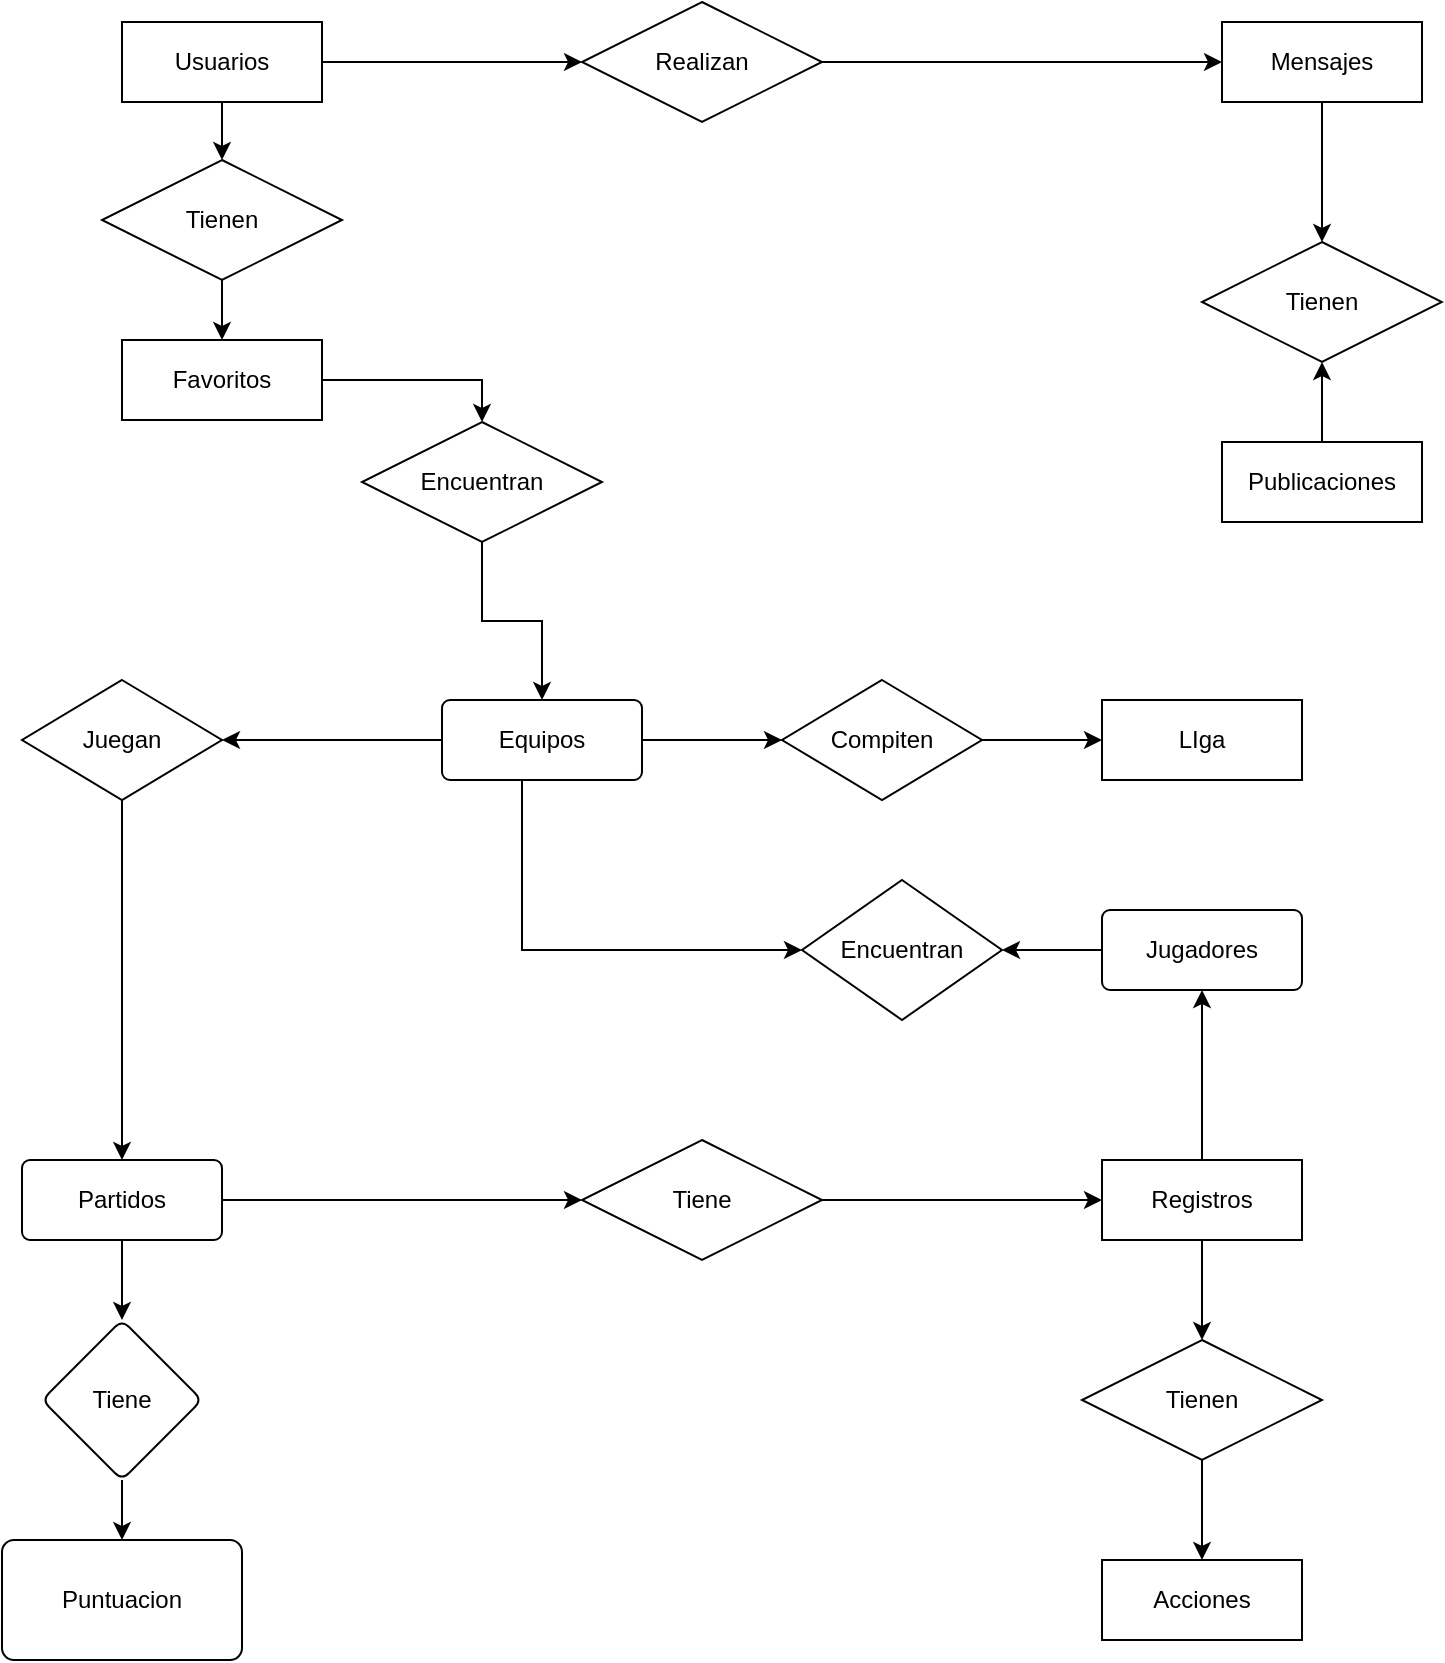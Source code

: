 <mxfile version="22.0.6" type="github">
  <diagram name="Página-1" id="DS3o_UY9G--7Oo-8YWIJ">
    <mxGraphModel dx="1290" dy="1782" grid="1" gridSize="10" guides="1" tooltips="1" connect="1" arrows="1" fold="1" page="1" pageScale="1" pageWidth="827" pageHeight="1169" math="0" shadow="0">
      <root>
        <mxCell id="0" />
        <mxCell id="1" parent="0" />
        <mxCell id="iGgiF6e9J_qJln3gcq5z-39" style="edgeStyle=orthogonalEdgeStyle;rounded=0;orthogonalLoop=1;jettySize=auto;html=1;" edge="1" parent="1" source="iGgiF6e9J_qJln3gcq5z-31" target="iGgiF6e9J_qJln3gcq5z-36">
          <mxGeometry relative="1" as="geometry" />
        </mxCell>
        <mxCell id="iGgiF6e9J_qJln3gcq5z-31" value="Juegan" style="shape=rhombus;perimeter=rhombusPerimeter;whiteSpace=wrap;html=1;align=center;" vertex="1" parent="1">
          <mxGeometry x="50" y="-830" width="100" height="60" as="geometry" />
        </mxCell>
        <mxCell id="iGgiF6e9J_qJln3gcq5z-55" style="edgeStyle=orthogonalEdgeStyle;rounded=0;orthogonalLoop=1;jettySize=auto;html=1;entryX=0;entryY=0.5;entryDx=0;entryDy=0;" edge="1" parent="1" source="iGgiF6e9J_qJln3gcq5z-35" target="iGgiF6e9J_qJln3gcq5z-50">
          <mxGeometry relative="1" as="geometry" />
        </mxCell>
        <mxCell id="iGgiF6e9J_qJln3gcq5z-72" style="edgeStyle=orthogonalEdgeStyle;rounded=0;orthogonalLoop=1;jettySize=auto;html=1;entryX=0;entryY=0.5;entryDx=0;entryDy=0;" edge="1" parent="1" source="iGgiF6e9J_qJln3gcq5z-35" target="iGgiF6e9J_qJln3gcq5z-45">
          <mxGeometry relative="1" as="geometry">
            <Array as="points">
              <mxPoint x="300" y="-695" />
            </Array>
          </mxGeometry>
        </mxCell>
        <mxCell id="iGgiF6e9J_qJln3gcq5z-76" style="edgeStyle=orthogonalEdgeStyle;rounded=0;orthogonalLoop=1;jettySize=auto;html=1;" edge="1" parent="1" source="iGgiF6e9J_qJln3gcq5z-35" target="iGgiF6e9J_qJln3gcq5z-31">
          <mxGeometry relative="1" as="geometry" />
        </mxCell>
        <mxCell id="iGgiF6e9J_qJln3gcq5z-35" value="Equipos" style="rounded=1;arcSize=10;whiteSpace=wrap;html=1;align=center;" vertex="1" parent="1">
          <mxGeometry x="260" y="-820" width="100" height="40" as="geometry" />
        </mxCell>
        <mxCell id="iGgiF6e9J_qJln3gcq5z-65" value="" style="edgeStyle=orthogonalEdgeStyle;rounded=0;orthogonalLoop=1;jettySize=auto;html=1;" edge="1" parent="1" source="iGgiF6e9J_qJln3gcq5z-36" target="iGgiF6e9J_qJln3gcq5z-63">
          <mxGeometry relative="1" as="geometry" />
        </mxCell>
        <mxCell id="iGgiF6e9J_qJln3gcq5z-92" value="" style="edgeStyle=orthogonalEdgeStyle;rounded=0;orthogonalLoop=1;jettySize=auto;html=1;" edge="1" parent="1" source="iGgiF6e9J_qJln3gcq5z-36" target="iGgiF6e9J_qJln3gcq5z-91">
          <mxGeometry relative="1" as="geometry" />
        </mxCell>
        <mxCell id="iGgiF6e9J_qJln3gcq5z-36" value="Partidos" style="rounded=1;arcSize=10;whiteSpace=wrap;html=1;align=center;" vertex="1" parent="1">
          <mxGeometry x="50" y="-590" width="100" height="40" as="geometry" />
        </mxCell>
        <mxCell id="iGgiF6e9J_qJln3gcq5z-42" value="LIga" style="whiteSpace=wrap;html=1;align=center;" vertex="1" parent="1">
          <mxGeometry x="590" y="-820" width="100" height="40" as="geometry" />
        </mxCell>
        <mxCell id="iGgiF6e9J_qJln3gcq5z-46" style="edgeStyle=orthogonalEdgeStyle;rounded=0;orthogonalLoop=1;jettySize=auto;html=1;" edge="1" parent="1" source="iGgiF6e9J_qJln3gcq5z-43" target="iGgiF6e9J_qJln3gcq5z-45">
          <mxGeometry relative="1" as="geometry" />
        </mxCell>
        <mxCell id="iGgiF6e9J_qJln3gcq5z-43" value="Jugadores" style="rounded=1;arcSize=10;whiteSpace=wrap;html=1;align=center;" vertex="1" parent="1">
          <mxGeometry x="590" y="-715" width="100" height="40" as="geometry" />
        </mxCell>
        <mxCell id="iGgiF6e9J_qJln3gcq5z-100" value="" style="edgeStyle=orthogonalEdgeStyle;rounded=0;orthogonalLoop=1;jettySize=auto;html=1;" edge="1" parent="1" source="iGgiF6e9J_qJln3gcq5z-44" target="iGgiF6e9J_qJln3gcq5z-98">
          <mxGeometry relative="1" as="geometry" />
        </mxCell>
        <mxCell id="iGgiF6e9J_qJln3gcq5z-102" value="" style="edgeStyle=orthogonalEdgeStyle;rounded=0;orthogonalLoop=1;jettySize=auto;html=1;" edge="1" parent="1" source="iGgiF6e9J_qJln3gcq5z-44" target="iGgiF6e9J_qJln3gcq5z-95">
          <mxGeometry relative="1" as="geometry" />
        </mxCell>
        <mxCell id="iGgiF6e9J_qJln3gcq5z-44" value="Usuarios" style="whiteSpace=wrap;html=1;align=center;" vertex="1" parent="1">
          <mxGeometry x="100" y="-1159" width="100" height="40" as="geometry" />
        </mxCell>
        <mxCell id="iGgiF6e9J_qJln3gcq5z-45" value="Encuentran" style="shape=rhombus;perimeter=rhombusPerimeter;whiteSpace=wrap;html=1;align=center;" vertex="1" parent="1">
          <mxGeometry x="440" y="-730" width="100" height="70" as="geometry" />
        </mxCell>
        <mxCell id="iGgiF6e9J_qJln3gcq5z-52" style="edgeStyle=orthogonalEdgeStyle;rounded=0;orthogonalLoop=1;jettySize=auto;html=1;entryX=0;entryY=0.5;entryDx=0;entryDy=0;" edge="1" parent="1" source="iGgiF6e9J_qJln3gcq5z-50" target="iGgiF6e9J_qJln3gcq5z-42">
          <mxGeometry relative="1" as="geometry" />
        </mxCell>
        <mxCell id="iGgiF6e9J_qJln3gcq5z-50" value="Compiten" style="shape=rhombus;perimeter=rhombusPerimeter;whiteSpace=wrap;html=1;align=center;" vertex="1" parent="1">
          <mxGeometry x="430" y="-830" width="100" height="60" as="geometry" />
        </mxCell>
        <mxCell id="iGgiF6e9J_qJln3gcq5z-66" value="" style="edgeStyle=orthogonalEdgeStyle;rounded=0;orthogonalLoop=1;jettySize=auto;html=1;" edge="1" parent="1" source="iGgiF6e9J_qJln3gcq5z-63" target="iGgiF6e9J_qJln3gcq5z-64">
          <mxGeometry relative="1" as="geometry" />
        </mxCell>
        <mxCell id="iGgiF6e9J_qJln3gcq5z-63" value="Tiene&lt;br&gt;" style="shape=rhombus;perimeter=rhombusPerimeter;whiteSpace=wrap;html=1;align=center;" vertex="1" parent="1">
          <mxGeometry x="330" y="-600" width="120" height="60" as="geometry" />
        </mxCell>
        <mxCell id="iGgiF6e9J_qJln3gcq5z-73" value="" style="edgeStyle=orthogonalEdgeStyle;rounded=0;orthogonalLoop=1;jettySize=auto;html=1;" edge="1" parent="1" source="iGgiF6e9J_qJln3gcq5z-64" target="iGgiF6e9J_qJln3gcq5z-43">
          <mxGeometry relative="1" as="geometry" />
        </mxCell>
        <mxCell id="iGgiF6e9J_qJln3gcq5z-74" value="" style="edgeStyle=orthogonalEdgeStyle;rounded=0;orthogonalLoop=1;jettySize=auto;html=1;" edge="1" parent="1" source="iGgiF6e9J_qJln3gcq5z-64" target="iGgiF6e9J_qJln3gcq5z-69">
          <mxGeometry relative="1" as="geometry" />
        </mxCell>
        <mxCell id="iGgiF6e9J_qJln3gcq5z-64" value="Registros" style="whiteSpace=wrap;html=1;align=center;" vertex="1" parent="1">
          <mxGeometry x="590" y="-590" width="100" height="40" as="geometry" />
        </mxCell>
        <mxCell id="iGgiF6e9J_qJln3gcq5z-75" value="" style="edgeStyle=orthogonalEdgeStyle;rounded=0;orthogonalLoop=1;jettySize=auto;html=1;" edge="1" parent="1" source="iGgiF6e9J_qJln3gcq5z-69" target="iGgiF6e9J_qJln3gcq5z-70">
          <mxGeometry relative="1" as="geometry" />
        </mxCell>
        <mxCell id="iGgiF6e9J_qJln3gcq5z-69" value="Tienen" style="shape=rhombus;perimeter=rhombusPerimeter;whiteSpace=wrap;html=1;align=center;" vertex="1" parent="1">
          <mxGeometry x="580" y="-500" width="120" height="60" as="geometry" />
        </mxCell>
        <mxCell id="iGgiF6e9J_qJln3gcq5z-70" value="Acciones" style="whiteSpace=wrap;html=1;align=center;" vertex="1" parent="1">
          <mxGeometry x="590" y="-390" width="100" height="40" as="geometry" />
        </mxCell>
        <mxCell id="iGgiF6e9J_qJln3gcq5z-94" value="" style="edgeStyle=orthogonalEdgeStyle;rounded=0;orthogonalLoop=1;jettySize=auto;html=1;" edge="1" parent="1" source="iGgiF6e9J_qJln3gcq5z-91" target="iGgiF6e9J_qJln3gcq5z-93">
          <mxGeometry relative="1" as="geometry" />
        </mxCell>
        <mxCell id="iGgiF6e9J_qJln3gcq5z-91" value="Tiene" style="rhombus;whiteSpace=wrap;html=1;rounded=1;arcSize=10;" vertex="1" parent="1">
          <mxGeometry x="60" y="-510" width="80" height="80" as="geometry" />
        </mxCell>
        <mxCell id="iGgiF6e9J_qJln3gcq5z-93" value="Puntuacion" style="whiteSpace=wrap;html=1;rounded=1;arcSize=10;" vertex="1" parent="1">
          <mxGeometry x="40" y="-400" width="120" height="60" as="geometry" />
        </mxCell>
        <mxCell id="iGgiF6e9J_qJln3gcq5z-103" value="" style="edgeStyle=orthogonalEdgeStyle;rounded=0;orthogonalLoop=1;jettySize=auto;html=1;" edge="1" parent="1" source="iGgiF6e9J_qJln3gcq5z-95" target="iGgiF6e9J_qJln3gcq5z-96">
          <mxGeometry relative="1" as="geometry" />
        </mxCell>
        <mxCell id="iGgiF6e9J_qJln3gcq5z-95" value="Realizan" style="shape=rhombus;perimeter=rhombusPerimeter;whiteSpace=wrap;html=1;align=center;" vertex="1" parent="1">
          <mxGeometry x="330" y="-1169" width="120" height="60" as="geometry" />
        </mxCell>
        <mxCell id="iGgiF6e9J_qJln3gcq5z-107" value="" style="edgeStyle=orthogonalEdgeStyle;rounded=0;orthogonalLoop=1;jettySize=auto;html=1;" edge="1" parent="1" source="iGgiF6e9J_qJln3gcq5z-96">
          <mxGeometry relative="1" as="geometry">
            <mxPoint x="700" y="-1049" as="targetPoint" />
          </mxGeometry>
        </mxCell>
        <mxCell id="iGgiF6e9J_qJln3gcq5z-96" value="Mensajes" style="whiteSpace=wrap;html=1;align=center;" vertex="1" parent="1">
          <mxGeometry x="650" y="-1159" width="100" height="40" as="geometry" />
        </mxCell>
        <mxCell id="iGgiF6e9J_qJln3gcq5z-101" value="" style="edgeStyle=orthogonalEdgeStyle;rounded=0;orthogonalLoop=1;jettySize=auto;html=1;" edge="1" parent="1" source="iGgiF6e9J_qJln3gcq5z-98" target="iGgiF6e9J_qJln3gcq5z-99">
          <mxGeometry relative="1" as="geometry" />
        </mxCell>
        <mxCell id="iGgiF6e9J_qJln3gcq5z-98" value="Tienen" style="shape=rhombus;perimeter=rhombusPerimeter;whiteSpace=wrap;html=1;align=center;" vertex="1" parent="1">
          <mxGeometry x="90" y="-1090" width="120" height="60" as="geometry" />
        </mxCell>
        <mxCell id="iGgiF6e9J_qJln3gcq5z-112" value="" style="edgeStyle=orthogonalEdgeStyle;rounded=0;orthogonalLoop=1;jettySize=auto;html=1;" edge="1" parent="1" source="iGgiF6e9J_qJln3gcq5z-99" target="iGgiF6e9J_qJln3gcq5z-109">
          <mxGeometry relative="1" as="geometry" />
        </mxCell>
        <mxCell id="iGgiF6e9J_qJln3gcq5z-99" value="Favoritos&lt;br&gt;" style="whiteSpace=wrap;html=1;align=center;" vertex="1" parent="1">
          <mxGeometry x="100" y="-1000" width="100" height="40" as="geometry" />
        </mxCell>
        <mxCell id="iGgiF6e9J_qJln3gcq5z-108" value="" style="edgeStyle=orthogonalEdgeStyle;rounded=0;orthogonalLoop=1;jettySize=auto;html=1;" edge="1" parent="1" source="iGgiF6e9J_qJln3gcq5z-104">
          <mxGeometry relative="1" as="geometry">
            <mxPoint x="700" y="-989" as="targetPoint" />
          </mxGeometry>
        </mxCell>
        <mxCell id="iGgiF6e9J_qJln3gcq5z-104" value="Publicaciones&lt;br&gt;" style="whiteSpace=wrap;html=1;align=center;" vertex="1" parent="1">
          <mxGeometry x="650" y="-949" width="100" height="40" as="geometry" />
        </mxCell>
        <mxCell id="iGgiF6e9J_qJln3gcq5z-105" value="Tienen" style="shape=rhombus;perimeter=rhombusPerimeter;whiteSpace=wrap;html=1;align=center;" vertex="1" parent="1">
          <mxGeometry x="640" y="-1049" width="120" height="60" as="geometry" />
        </mxCell>
        <mxCell id="iGgiF6e9J_qJln3gcq5z-113" value="" style="edgeStyle=orthogonalEdgeStyle;rounded=0;orthogonalLoop=1;jettySize=auto;html=1;" edge="1" parent="1" source="iGgiF6e9J_qJln3gcq5z-109" target="iGgiF6e9J_qJln3gcq5z-35">
          <mxGeometry relative="1" as="geometry" />
        </mxCell>
        <mxCell id="iGgiF6e9J_qJln3gcq5z-109" value="Encuentran" style="shape=rhombus;perimeter=rhombusPerimeter;whiteSpace=wrap;html=1;align=center;" vertex="1" parent="1">
          <mxGeometry x="220" y="-959" width="120" height="60" as="geometry" />
        </mxCell>
      </root>
    </mxGraphModel>
  </diagram>
</mxfile>
